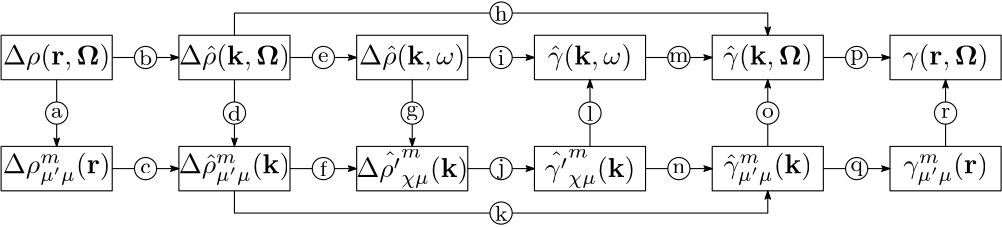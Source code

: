 <?xml version="1.0"?>
<!DOCTYPE ipe SYSTEM "ipe.dtd">
<ipe version="70107" creator="Ipe 7.1.7">
<info created="D:20160226103839" modified="D:20160227095536"/>
<ipestyle name="basic">
<symbol name="arrow/arc(spx)">
<path stroke="sym-stroke" fill="sym-stroke" pen="sym-pen">
0 0 m
-1 0.333 l
-1 -0.333 l
h
</path>
</symbol>
<symbol name="arrow/farc(spx)">
<path stroke="sym-stroke" fill="white" pen="sym-pen">
0 0 m
-1 0.333 l
-1 -0.333 l
h
</path>
</symbol>
<symbol name="arrow/ptarc(spx)">
<path stroke="sym-stroke" fill="sym-stroke" pen="sym-pen">
0 0 m
-1 0.333 l
-0.8 0 l
-1 -0.333 l
h
</path>
</symbol>
<symbol name="arrow/fptarc(spx)">
<path stroke="sym-stroke" fill="white" pen="sym-pen">
0 0 m
-1 0.333 l
-0.8 0 l
-1 -0.333 l
h
</path>
</symbol>
<symbol name="mark/circle(sx)" transformations="translations">
<path fill="sym-stroke">
0.6 0 0 0.6 0 0 e
0.4 0 0 0.4 0 0 e
</path>
</symbol>
<symbol name="mark/disk(sx)" transformations="translations">
<path fill="sym-stroke">
0.6 0 0 0.6 0 0 e
</path>
</symbol>
<symbol name="mark/fdisk(sfx)" transformations="translations">
<group>
<path fill="sym-fill">
0.5 0 0 0.5 0 0 e
</path>
<path fill="sym-stroke" fillrule="eofill">
0.6 0 0 0.6 0 0 e
0.4 0 0 0.4 0 0 e
</path>
</group>
</symbol>
<symbol name="mark/box(sx)" transformations="translations">
<path fill="sym-stroke" fillrule="eofill">
-0.6 -0.6 m
0.6 -0.6 l
0.6 0.6 l
-0.6 0.6 l
h
-0.4 -0.4 m
0.4 -0.4 l
0.4 0.4 l
-0.4 0.4 l
h
</path>
</symbol>
<symbol name="mark/square(sx)" transformations="translations">
<path fill="sym-stroke">
-0.6 -0.6 m
0.6 -0.6 l
0.6 0.6 l
-0.6 0.6 l
h
</path>
</symbol>
<symbol name="mark/fsquare(sfx)" transformations="translations">
<group>
<path fill="sym-fill">
-0.5 -0.5 m
0.5 -0.5 l
0.5 0.5 l
-0.5 0.5 l
h
</path>
<path fill="sym-stroke" fillrule="eofill">
-0.6 -0.6 m
0.6 -0.6 l
0.6 0.6 l
-0.6 0.6 l
h
-0.4 -0.4 m
0.4 -0.4 l
0.4 0.4 l
-0.4 0.4 l
h
</path>
</group>
</symbol>
<symbol name="mark/cross(sx)" transformations="translations">
<group>
<path fill="sym-stroke">
-0.43 -0.57 m
0.57 0.43 l
0.43 0.57 l
-0.57 -0.43 l
h
</path>
<path fill="sym-stroke">
-0.43 0.57 m
0.57 -0.43 l
0.43 -0.57 l
-0.57 0.43 l
h
</path>
</group>
</symbol>
<symbol name="arrow/fnormal(spx)">
<path stroke="sym-stroke" fill="white" pen="sym-pen">
0 0 m
-1 0.333 l
-1 -0.333 l
h
</path>
</symbol>
<symbol name="arrow/pointed(spx)">
<path stroke="sym-stroke" fill="sym-stroke" pen="sym-pen">
0 0 m
-1 0.333 l
-0.8 0 l
-1 -0.333 l
h
</path>
</symbol>
<symbol name="arrow/fpointed(spx)">
<path stroke="sym-stroke" fill="white" pen="sym-pen">
0 0 m
-1 0.333 l
-0.8 0 l
-1 -0.333 l
h
</path>
</symbol>
<symbol name="arrow/linear(spx)">
<path stroke="sym-stroke" pen="sym-pen">
-1 0.333 m
0 0 l
-1 -0.333 l
</path>
</symbol>
<symbol name="arrow/fdouble(spx)">
<path stroke="sym-stroke" fill="white" pen="sym-pen">
0 0 m
-1 0.333 l
-1 -0.333 l
h
-1 0 m
-2 0.333 l
-2 -0.333 l
h
</path>
</symbol>
<symbol name="arrow/double(spx)">
<path stroke="sym-stroke" fill="sym-stroke" pen="sym-pen">
0 0 m
-1 0.333 l
-1 -0.333 l
h
-1 0 m
-2 0.333 l
-2 -0.333 l
h
</path>
</symbol>
<pen name="heavier" value="0.8"/>
<pen name="fat" value="1.2"/>
<pen name="ultrafat" value="2"/>
<symbolsize name="large" value="5"/>
<symbolsize name="small" value="2"/>
<symbolsize name="tiny" value="1.1"/>
<arrowsize name="large" value="10"/>
<arrowsize name="small" value="5"/>
<arrowsize name="tiny" value="3"/>
<color name="red" value="1 0 0"/>
<color name="green" value="0 1 0"/>
<color name="blue" value="0 0 1"/>
<color name="yellow" value="1 1 0"/>
<color name="orange" value="1 0.647 0"/>
<color name="gold" value="1 0.843 0"/>
<color name="purple" value="0.627 0.125 0.941"/>
<color name="gray" value="0.745"/>
<color name="brown" value="0.647 0.165 0.165"/>
<color name="navy" value="0 0 0.502"/>
<color name="pink" value="1 0.753 0.796"/>
<color name="seagreen" value="0.18 0.545 0.341"/>
<color name="turquoise" value="0.251 0.878 0.816"/>
<color name="violet" value="0.933 0.51 0.933"/>
<color name="darkblue" value="0 0 0.545"/>
<color name="darkcyan" value="0 0.545 0.545"/>
<color name="darkgray" value="0.663"/>
<color name="darkgreen" value="0 0.392 0"/>
<color name="darkmagenta" value="0.545 0 0.545"/>
<color name="darkorange" value="1 0.549 0"/>
<color name="darkred" value="0.545 0 0"/>
<color name="lightblue" value="0.678 0.847 0.902"/>
<color name="lightcyan" value="0.878 1 1"/>
<color name="lightgray" value="0.827"/>
<color name="lightgreen" value="0.565 0.933 0.565"/>
<color name="lightyellow" value="1 1 0.878"/>
<dashstyle name="dashed" value="[4] 0"/>
<dashstyle name="dotted" value="[1 3] 0"/>
<dashstyle name="dash dotted" value="[4 2 1 2] 0"/>
<dashstyle name="dash dot dotted" value="[4 2 1 2 1 2] 0"/>
<textsize name="large" value="\large"/>
<textsize name="Large" value="\Large"/>
<textsize name="LARGE" value="\LARGE"/>
<textsize name="huge" value="\huge"/>
<textsize name="Huge" value="\Huge"/>
<textsize name="small" value="\small"/>
<textsize name="footnote" value="\footnotesize"/>
<textsize name="tiny" value="\tiny"/>
<textstyle name="center" begin="\begin{center}" end="\end{center}"/>
<textstyle name="itemize" begin="\begin{itemize}" end="\end{itemize}"/>
<textstyle name="item" begin="\begin{itemize}\item{}" end="\end{itemize}"/>
<gridsize name="4 pts" value="4"/>
<gridsize name="8 pts (~3 mm)" value="8"/>
<gridsize name="16 pts (~6 mm)" value="16"/>
<gridsize name="32 pts (~12 mm)" value="32"/>
<gridsize name="10 pts (~3.5 mm)" value="10"/>
<gridsize name="20 pts (~7 mm)" value="20"/>
<gridsize name="14 pts (~5 mm)" value="14"/>
<gridsize name="28 pts (~10 mm)" value="28"/>
<gridsize name="56 pts (~20 mm)" value="56"/>
<anglesize name="90 deg" value="90"/>
<anglesize name="60 deg" value="60"/>
<anglesize name="45 deg" value="45"/>
<anglesize name="30 deg" value="30"/>
<anglesize name="22.5 deg" value="22.5"/>
<tiling name="falling" angle="-60" step="4" width="1"/>
<tiling name="rising" angle="30" step="4" width="1"/>
</ipestyle>
<page>
<layer name="alpha"/>
<view layers="alpha" active="alpha"/>
<path layer="alpha" stroke="black" arrow="pointed/tiny">
88 632 m
112 632 l
</path>
<path stroke="black" arrow="pointed/tiny">
152 632 m
176 632 l
</path>
<path stroke="black" arrow="pointed/tiny">
216 632 m
240 632 l
</path>
<path stroke="black" arrow="pointed/tiny">
280 632 m
304 632 l
</path>
<path stroke="black" arrow="pointed/tiny">
344 632 m
368 632 l
</path>
<path stroke="black" arrow="pointed/tiny">
68 624 m
68 600 l
</path>
<path stroke="black" arrow="pointed/tiny">
88 592 m
112 592 l
</path>
<path stroke="black" arrow="pointed/tiny">
152 592 m
176 592 l
</path>
<path stroke="black" arrow="pointed/tiny">
216 592 m
240 592 l
</path>
<path stroke="black" arrow="pointed/tiny">
280 592 m
304 592 l
</path>
<path stroke="black" arrow="pointed/tiny">
344 592 m
368 592 l
</path>
<path stroke="black" arrow="pointed/tiny">
388 600 m
388 624 l
</path>
<path stroke="black" arrow="pointed/tiny">
132 624 m
132 600 l
</path>
<path stroke="black" arrow="pointed/tiny">
196 624 m
196 600 l
</path>
<path stroke="black" arrow="pointed/tiny">
260 600 m
260 624 l
</path>
<path stroke="black" arrow="pointed/tiny">
324 600 m
324 624 l
</path>
<group>
<path stroke="black" arrow="pointed/tiny">
132 640 m
132 648 l
324 648 l
324 640 l
</path>
<path stroke="black" arrow="pointed/tiny">
132 584 m
132 576 l
324 576 l
324 584 l
</path>
<path matrix="1 0 0 1 -24 -132" stroke="black" fill="white">
4 0 0 4 92 744 e
</path>
<text matrix="1 0 0 1 -20 -132" transformations="translations" pos="88 744" stroke="black" type="label" width="4.234" height="3.432" depth="0" halign="center" valign="center" size="footnote">a</text>
<path matrix="1 0 0 1 8 -112" stroke="black" fill="white">
4 0 0 4 92 744 e
</path>
<text matrix="1 0 0 1 12 -112" transformations="translations" pos="88 744" stroke="black" type="label" width="4.705" height="5.535" depth="0" halign="center" valign="center" size="footnote">b</text>
<path matrix="1 0 0 1 8 -152" stroke="black" fill="white">
4 0 0 4 92 744 e
</path>
<text matrix="1 0 0 1 12 -152" transformations="translations" pos="88 744" stroke="black" type="label" width="3.764" height="3.432" depth="0" halign="center" valign="center" size="footnote">c</text>
<path matrix="1 0 0 1 40 -132" stroke="black" fill="white">
4 0 0 4 92 744 e
</path>
<text matrix="1 0 0 1 44 -132" transformations="translations" pos="88 744" stroke="black" type="label" width="4.705" height="5.535" depth="0" halign="center" valign="center" size="footnote">d</text>
<path matrix="1 0 0 1 72 -112" stroke="black" fill="white">
4 0 0 4 92 744 e
</path>
<text matrix="1 0 0 1 76 -112" transformations="translations" pos="88 744" stroke="black" type="label" width="3.764" height="3.432" depth="0" halign="center" valign="center" size="footnote">e</text>
<path matrix="1 0 0 1 72 -152" stroke="black" fill="white">
4 0 0 4 92 744 e
</path>
<text matrix="1 0 0 1 76 -152" transformations="translations" pos="88 744" stroke="black" type="label" width="2.588" height="5.535" depth="0" halign="center" valign="center" size="footnote">f</text>
<path matrix="1 0 0 1 136 -112" stroke="black" fill="white">
4 0 0 4 92 744 e
</path>
<text matrix="1 0 0 1 140 -112" transformations="translations" pos="88 744" stroke="black" type="label" width="2.352" height="5.345" depth="0" halign="center" valign="center" size="footnote">i</text>
<path matrix="1 0 0 1 136 -152" stroke="black" fill="white">
4 0 0 4 92 744 e
</path>
<text matrix="1 0 0 1 140 -152" transformations="translations" pos="88 744" stroke="black" type="label" width="2.588" height="5.345" depth="1.55" halign="center" valign="center" size="footnote">j</text>
<path matrix="1 0 0 1 200 -112" stroke="black" fill="white">
4 0 0 4 92 744 e
</path>
<text matrix="1 0 0 1 204 -112" transformations="translations" pos="88 744" stroke="black" type="label" width="7.057" height="3.432" depth="0" halign="center" valign="center" size="footnote">m</text>
<path matrix="1 0 0 1 200 -152" stroke="black" fill="white">
4 0 0 4 92 744 e
</path>
<text matrix="1 0 0 1 204 -152" transformations="translations" pos="88 744" stroke="black" type="label" width="4.705" height="3.432" depth="0" halign="center" valign="center" size="footnote">n</text>
<path matrix="1 0 0 1 104 -132" stroke="black" fill="white">
4 0 0 4 92 744 e
</path>
<text matrix="1 0 0 1 108 -132" transformations="translations" pos="88 744" stroke="black" type="label" width="4.234" height="3.431" depth="1.55" halign="center" valign="center" size="footnote">g</text>
<path matrix="1 0 0 1 168 -132" stroke="black" fill="white">
4 0 0 4 92 744 e
</path>
<text matrix="1 0 0 1 172 -132" transformations="translations" pos="88 744" stroke="black" type="label" width="2.352" height="5.535" depth="0" halign="center" valign="center" size="footnote">l</text>
<path matrix="1 0 0 1 136 -96" stroke="black" fill="white">
4 0 0 4 92 744 e
</path>
<text matrix="1 0 0 1 140 -96" transformations="translations" pos="88 744" stroke="black" type="label" width="4.705" height="5.535" depth="0" halign="center" valign="center" size="footnote">h</text>
<path matrix="1 0 0 1 136 -168" stroke="black" fill="white">
4 0 0 4 92 744 e
</path>
<text matrix="1 0 0 1 140 -168" transformations="translations" pos="88 744" stroke="black" type="label" width="4.469" height="5.535" depth="0" halign="center" valign="center" size="footnote">k</text>
<path matrix="1 0 0 1 232 -132" stroke="black" fill="white">
4 0 0 4 92 744 e
</path>
<text matrix="1 0 0 1 236 -132" transformations="translations" pos="88 744" stroke="black" type="label" width="4.234" height="3.432" depth="0" halign="center" valign="center" size="footnote">o</text>
<path matrix="1 0 0 1 296 -132" stroke="black" fill="white">
4 0 0 4 92 744 e
</path>
<text matrix="1 0 0 1 300 -132" transformations="translations" pos="88 744" stroke="black" type="label" width="3.3" height="3.432" depth="0" halign="center" valign="center" size="footnote">r</text>
<path matrix="1 0 0 1 264 -112" stroke="black" fill="white">
4 0 0 4 92 744 e
</path>
<text matrix="1 0 0 1 268 -112" transformations="translations" pos="88 744" stroke="black" type="label" width="4.705" height="3.431" depth="1.55" halign="center" valign="center" size="footnote">p</text>
<path matrix="1 0 0 1 264 -152" stroke="black" fill="white">
4 0 0 4 92 744 e
</path>
<text matrix="1 0 0 1 268 -152" transformations="translations" pos="88 744" stroke="black" type="label" width="4.469" height="3.431" depth="1.55" halign="center" valign="center" size="footnote">q</text>
<text matrix="1 0 0 1 -124 -136" transformations="translations" pos="192 768" stroke="black" type="label" width="38.622" height="7.473" depth="2.49" halign="center" valign="center">$\Delta\rho(\mathbf{r},\mathbf{\Omega})$</text>
<path matrix="1 0 0 1 -124 -136" stroke="black">
172 776 m
172 760 l
212 760 l
212 776 l
h
</path>
<text matrix="1 0 0 1 -60 -136" transformations="translations" pos="192 768" stroke="black" type="label" width="39.951" height="7.473" depth="2.49" halign="center" valign="center">$\Delta\hat{\rho}(\mathbf{k},\mathbf{\Omega})$</text>
<path matrix="1 0 0 1 -60 -104" stroke="black">
172 744 m
172 728 l
212 728 l
212 744 l
h
</path>
<text matrix="1 0 0 1 -124 -176" transformations="translations" pos="192 768" stroke="black" type="label" width="38.801" height="7.476" depth="4.09" halign="center" valign="center">$\Delta\rho^m_{\mu&apos;\mu}(\mathbf{r})$</text>
<path matrix="1 0 0 1 -188 -144" stroke="black">
236 744 m
236 728 l
276 728 l
276 744 l
h
</path>
<text matrix="1 0 0 1 -60 -176" transformations="translations" pos="192 768" stroke="black" type="label" width="40.13" height="7.476" depth="4.09" halign="center" valign="center">$\Delta\hat{\rho}^m_{\mu&apos;\mu}(\mathbf{k})$</text>
<path matrix="1 0 0 1 -60 -112" stroke="black">
172 712 m
172 696 l
212 696 l
212 712 l
h
</path>
<text matrix="1 0 0 1 4 -176" transformations="translations" pos="192 768" stroke="black" type="label" width="40.364" height="9.92" depth="3.82" halign="center" valign="center">$\Delta\hat{\rho&apos;}^m_{\chi\mu}(\mathbf{k})$</text>
<path matrix="1 0 0 1 4 -80" stroke="black">
172 680 m
172 664 l
212 664 l
212 680 l
h
</path>
<text matrix="1 0 0 1 4 -136" transformations="translations" pos="192 768" stroke="black" type="label" width="38.235" height="7.473" depth="2.49" halign="center" valign="center">$\Delta\hat{\rho}(\mathbf{k},\mathbf{\omega})$</text>
<path matrix="1 0 0 1 68 -72" stroke="black">
108 712 m
108 696 l
148 696 l
148 712 l
h
</path>
<text matrix="1 0 0 1 68 -136" transformations="translations" pos="192 768" stroke="black" type="label" width="30.493" height="7.473" depth="2.49" halign="center" valign="center">$\hat{\gamma}(\mathbf{k},\mathbf{\omega})$</text>
<path matrix="1 0 0 1 132 -72" stroke="black">
108 712 m
108 696 l
148 696 l
148 712 l
h
</path>
<text matrix="1 0 0 1 68 -176" transformations="translations" pos="192 768" stroke="black" type="label" width="32.622" height="9.92" depth="3.82" halign="center" valign="center">$\hat{\gamma&apos;}^m_{\chi\mu}(\mathbf{k})$</text>
<path matrix="1 0 0 1 68 -80" stroke="black">
172 680 m
172 664 l
212 664 l
212 680 l
h
</path>
<text matrix="1 0 0 1 132 -176" transformations="translations" pos="192 768" stroke="black" type="label" width="31.835" height="7.476" depth="4.09" halign="center" valign="center">$\hat{\gamma}^m_{\mu&apos;\mu}(\mathbf{k})$</text>
<path matrix="1 0 0 1 132 -112" stroke="black">
172 712 m
172 696 l
212 696 l
212 712 l
h
</path>
<text matrix="1 0 0 1 132 -136" transformations="translations" pos="192 768" stroke="black" type="label" width="32.209" height="7.473" depth="2.49" halign="center" valign="center">$\hat{\gamma}(\mathbf{k},\mathbf{\Omega})$</text>
<path matrix="1 0 0 1 132 -104" stroke="black">
172 744 m
172 728 l
212 728 l
212 744 l
h
</path>
<text matrix="1 0 0 1 196 -136" transformations="translations" pos="192 768" stroke="black" type="label" width="30.881" height="7.473" depth="2.49" halign="center" valign="center">$\gamma(\mathbf{r},\mathbf{\Omega})$</text>
<path matrix="1 0 0 1 196 -136" stroke="black">
172 776 m
172 760 l
212 760 l
212 776 l
h
</path>
<text matrix="1 0 0 1 196 -176" transformations="translations" pos="192 768" stroke="black" type="label" width="30.506" height="7.476" depth="4.09" halign="center" valign="center">$\gamma^m_{\mu&apos;\mu}(\mathbf{r})$</text>
<path matrix="1 0 0 1 132 -144" stroke="black">
236 744 m
236 728 l
276 728 l
276 744 l
h
</path>
</group>
</page>
</ipe>
